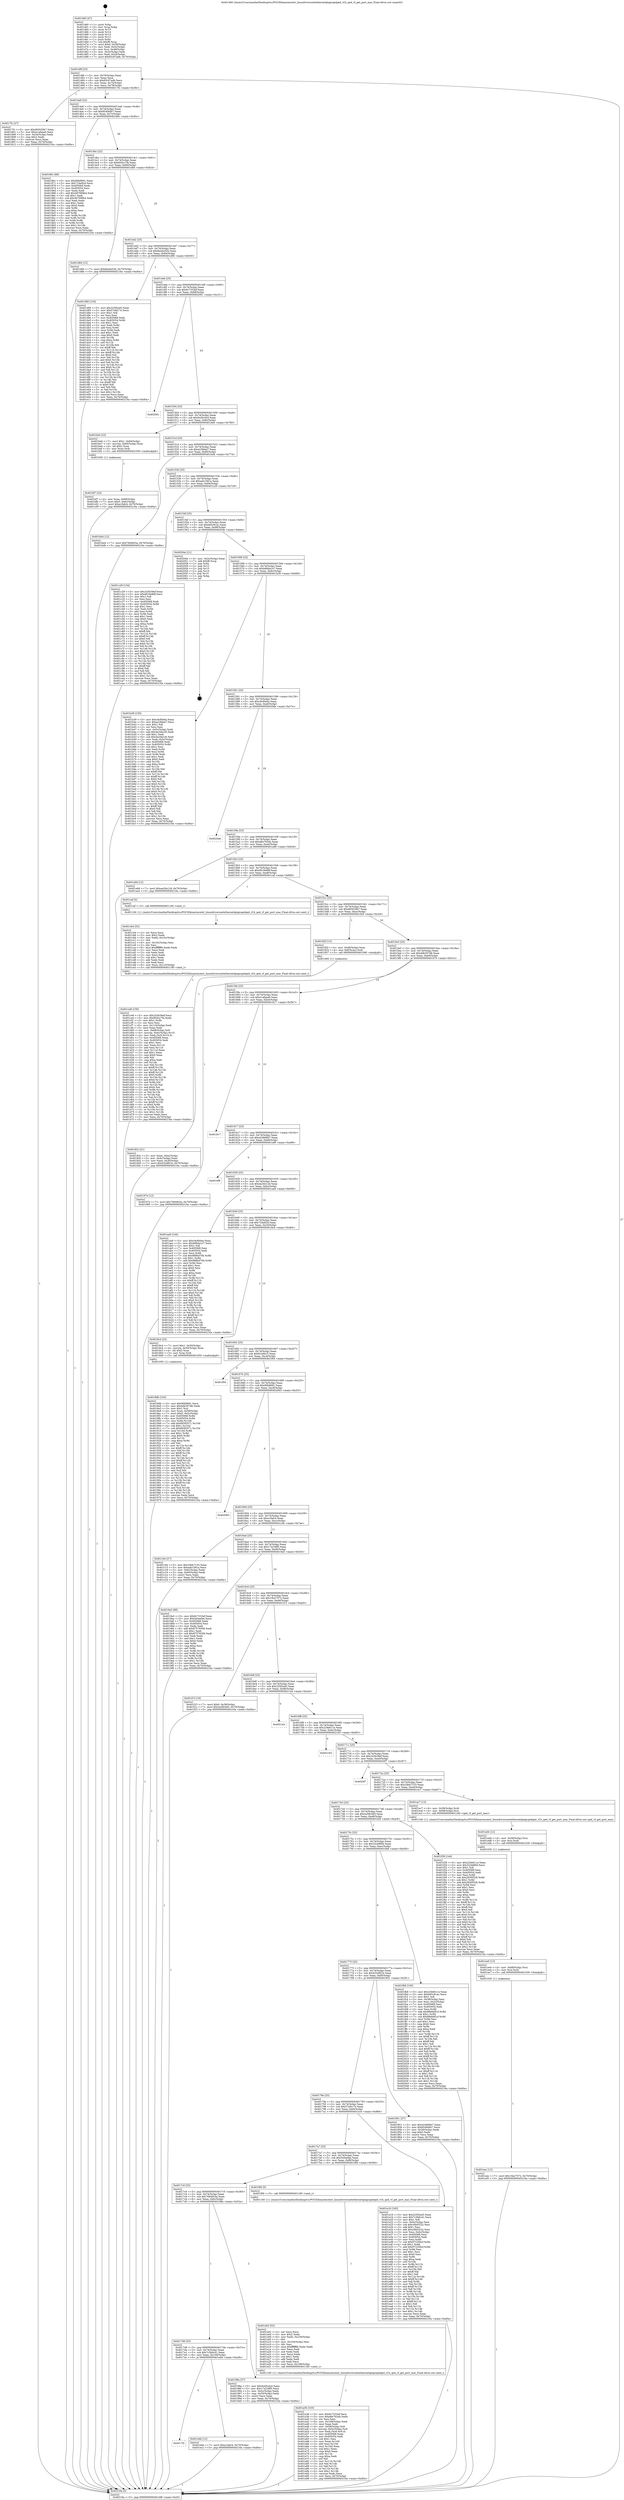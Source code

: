 digraph "0x401460" {
  label = "0x401460 (/mnt/c/Users/mathe/Desktop/tcc/POCII/binaries/extr_linuxdriversnetethernetqlogicqedqed_vf.h_qed_vf_get_port_mac_Final-ollvm.out::main(0))"
  labelloc = "t"
  node[shape=record]

  Entry [label="",width=0.3,height=0.3,shape=circle,fillcolor=black,style=filled]
  "0x40148f" [label="{
     0x40148f [23]\l
     | [instrs]\l
     &nbsp;&nbsp;0x40148f \<+3\>: mov -0x70(%rbp),%eax\l
     &nbsp;&nbsp;0x401492 \<+2\>: mov %eax,%ecx\l
     &nbsp;&nbsp;0x401494 \<+6\>: sub $0x83c97adb,%ecx\l
     &nbsp;&nbsp;0x40149a \<+3\>: mov %eax,-0x74(%rbp)\l
     &nbsp;&nbsp;0x40149d \<+3\>: mov %ecx,-0x78(%rbp)\l
     &nbsp;&nbsp;0x4014a0 \<+6\>: je 00000000004017fc \<main+0x39c\>\l
  }"]
  "0x4017fc" [label="{
     0x4017fc [27]\l
     | [instrs]\l
     &nbsp;&nbsp;0x4017fc \<+5\>: mov $0xd93029b7,%eax\l
     &nbsp;&nbsp;0x401801 \<+5\>: mov $0xe1afaea6,%ecx\l
     &nbsp;&nbsp;0x401806 \<+3\>: mov -0x34(%rbp),%edx\l
     &nbsp;&nbsp;0x401809 \<+3\>: cmp $0x2,%edx\l
     &nbsp;&nbsp;0x40180c \<+3\>: cmovne %ecx,%eax\l
     &nbsp;&nbsp;0x40180f \<+3\>: mov %eax,-0x70(%rbp)\l
     &nbsp;&nbsp;0x401812 \<+5\>: jmp 000000000040216a \<main+0xd0a\>\l
  }"]
  "0x4014a6" [label="{
     0x4014a6 [22]\l
     | [instrs]\l
     &nbsp;&nbsp;0x4014a6 \<+5\>: jmp 00000000004014ab \<main+0x4b\>\l
     &nbsp;&nbsp;0x4014ab \<+3\>: mov -0x74(%rbp),%eax\l
     &nbsp;&nbsp;0x4014ae \<+5\>: sub $0x854f4db7,%eax\l
     &nbsp;&nbsp;0x4014b3 \<+3\>: mov %eax,-0x7c(%rbp)\l
     &nbsp;&nbsp;0x4014b6 \<+6\>: je 000000000040186c \<main+0x40c\>\l
  }"]
  "0x40216a" [label="{
     0x40216a [5]\l
     | [instrs]\l
     &nbsp;&nbsp;0x40216a \<+5\>: jmp 000000000040148f \<main+0x2f\>\l
  }"]
  "0x401460" [label="{
     0x401460 [47]\l
     | [instrs]\l
     &nbsp;&nbsp;0x401460 \<+1\>: push %rbp\l
     &nbsp;&nbsp;0x401461 \<+3\>: mov %rsp,%rbp\l
     &nbsp;&nbsp;0x401464 \<+2\>: push %r15\l
     &nbsp;&nbsp;0x401466 \<+2\>: push %r14\l
     &nbsp;&nbsp;0x401468 \<+2\>: push %r13\l
     &nbsp;&nbsp;0x40146a \<+2\>: push %r12\l
     &nbsp;&nbsp;0x40146c \<+1\>: push %rbx\l
     &nbsp;&nbsp;0x40146d \<+7\>: sub $0xf8,%rsp\l
     &nbsp;&nbsp;0x401474 \<+7\>: movl $0x0,-0x38(%rbp)\l
     &nbsp;&nbsp;0x40147b \<+3\>: mov %edi,-0x3c(%rbp)\l
     &nbsp;&nbsp;0x40147e \<+4\>: mov %rsi,-0x48(%rbp)\l
     &nbsp;&nbsp;0x401482 \<+3\>: mov -0x3c(%rbp),%edi\l
     &nbsp;&nbsp;0x401485 \<+3\>: mov %edi,-0x34(%rbp)\l
     &nbsp;&nbsp;0x401488 \<+7\>: movl $0x83c97adb,-0x70(%rbp)\l
  }"]
  Exit [label="",width=0.3,height=0.3,shape=circle,fillcolor=black,style=filled,peripheries=2]
  "0x40186c" [label="{
     0x40186c [88]\l
     | [instrs]\l
     &nbsp;&nbsp;0x40186c \<+5\>: mov $0x90b9691,%eax\l
     &nbsp;&nbsp;0x401871 \<+5\>: mov $0x724e82d,%ecx\l
     &nbsp;&nbsp;0x401876 \<+7\>: mov 0x405068,%edx\l
     &nbsp;&nbsp;0x40187d \<+7\>: mov 0x405054,%esi\l
     &nbsp;&nbsp;0x401884 \<+2\>: mov %edx,%edi\l
     &nbsp;&nbsp;0x401886 \<+6\>: add $0x497999b4,%edi\l
     &nbsp;&nbsp;0x40188c \<+3\>: sub $0x1,%edi\l
     &nbsp;&nbsp;0x40188f \<+6\>: sub $0x497999b4,%edi\l
     &nbsp;&nbsp;0x401895 \<+3\>: imul %edi,%edx\l
     &nbsp;&nbsp;0x401898 \<+3\>: and $0x1,%edx\l
     &nbsp;&nbsp;0x40189b \<+3\>: cmp $0x0,%edx\l
     &nbsp;&nbsp;0x40189e \<+4\>: sete %r8b\l
     &nbsp;&nbsp;0x4018a2 \<+3\>: cmp $0xa,%esi\l
     &nbsp;&nbsp;0x4018a5 \<+4\>: setl %r9b\l
     &nbsp;&nbsp;0x4018a9 \<+3\>: mov %r8b,%r10b\l
     &nbsp;&nbsp;0x4018ac \<+3\>: and %r9b,%r10b\l
     &nbsp;&nbsp;0x4018af \<+3\>: xor %r9b,%r8b\l
     &nbsp;&nbsp;0x4018b2 \<+3\>: or %r8b,%r10b\l
     &nbsp;&nbsp;0x4018b5 \<+4\>: test $0x1,%r10b\l
     &nbsp;&nbsp;0x4018b9 \<+3\>: cmovne %ecx,%eax\l
     &nbsp;&nbsp;0x4018bc \<+3\>: mov %eax,-0x70(%rbp)\l
     &nbsp;&nbsp;0x4018bf \<+5\>: jmp 000000000040216a \<main+0xd0a\>\l
  }"]
  "0x4014bc" [label="{
     0x4014bc [22]\l
     | [instrs]\l
     &nbsp;&nbsp;0x4014bc \<+5\>: jmp 00000000004014c1 \<main+0x61\>\l
     &nbsp;&nbsp;0x4014c1 \<+3\>: mov -0x74(%rbp),%eax\l
     &nbsp;&nbsp;0x4014c4 \<+5\>: sub $0x85dcc7fa,%eax\l
     &nbsp;&nbsp;0x4014c9 \<+3\>: mov %eax,-0x80(%rbp)\l
     &nbsp;&nbsp;0x4014cc \<+6\>: je 0000000000401d84 \<main+0x924\>\l
  }"]
  "0x401eec" [label="{
     0x401eec [12]\l
     | [instrs]\l
     &nbsp;&nbsp;0x401eec \<+7\>: movl $0x19a27072,-0x70(%rbp)\l
     &nbsp;&nbsp;0x401ef3 \<+5\>: jmp 000000000040216a \<main+0xd0a\>\l
  }"]
  "0x401d84" [label="{
     0x401d84 [12]\l
     | [instrs]\l
     &nbsp;&nbsp;0x401d84 \<+7\>: movl $0x8e44e52b,-0x70(%rbp)\l
     &nbsp;&nbsp;0x401d8b \<+5\>: jmp 000000000040216a \<main+0xd0a\>\l
  }"]
  "0x4014d2" [label="{
     0x4014d2 [25]\l
     | [instrs]\l
     &nbsp;&nbsp;0x4014d2 \<+5\>: jmp 00000000004014d7 \<main+0x77\>\l
     &nbsp;&nbsp;0x4014d7 \<+3\>: mov -0x74(%rbp),%eax\l
     &nbsp;&nbsp;0x4014da \<+5\>: sub $0x8e44e52b,%eax\l
     &nbsp;&nbsp;0x4014df \<+6\>: mov %eax,-0x84(%rbp)\l
     &nbsp;&nbsp;0x4014e5 \<+6\>: je 0000000000401d90 \<main+0x930\>\l
  }"]
  "0x401ee0" [label="{
     0x401ee0 [12]\l
     | [instrs]\l
     &nbsp;&nbsp;0x401ee0 \<+4\>: mov -0x68(%rbp),%rsi\l
     &nbsp;&nbsp;0x401ee4 \<+3\>: mov %rsi,%rdi\l
     &nbsp;&nbsp;0x401ee7 \<+5\>: call 0000000000401030 \<free@plt\>\l
     | [calls]\l
     &nbsp;&nbsp;0x401030 \{1\} (unknown)\l
  }"]
  "0x401d90" [label="{
     0x401d90 [134]\l
     | [instrs]\l
     &nbsp;&nbsp;0x401d90 \<+5\>: mov $0x225f2a45,%eax\l
     &nbsp;&nbsp;0x401d95 \<+5\>: mov $0x57af417e,%ecx\l
     &nbsp;&nbsp;0x401d9a \<+2\>: mov $0x1,%dl\l
     &nbsp;&nbsp;0x401d9c \<+2\>: xor %esi,%esi\l
     &nbsp;&nbsp;0x401d9e \<+7\>: mov 0x405068,%edi\l
     &nbsp;&nbsp;0x401da5 \<+8\>: mov 0x405054,%r8d\l
     &nbsp;&nbsp;0x401dad \<+3\>: sub $0x1,%esi\l
     &nbsp;&nbsp;0x401db0 \<+3\>: mov %edi,%r9d\l
     &nbsp;&nbsp;0x401db3 \<+3\>: add %esi,%r9d\l
     &nbsp;&nbsp;0x401db6 \<+4\>: imul %r9d,%edi\l
     &nbsp;&nbsp;0x401dba \<+3\>: and $0x1,%edi\l
     &nbsp;&nbsp;0x401dbd \<+3\>: cmp $0x0,%edi\l
     &nbsp;&nbsp;0x401dc0 \<+4\>: sete %r10b\l
     &nbsp;&nbsp;0x401dc4 \<+4\>: cmp $0xa,%r8d\l
     &nbsp;&nbsp;0x401dc8 \<+4\>: setl %r11b\l
     &nbsp;&nbsp;0x401dcc \<+3\>: mov %r10b,%bl\l
     &nbsp;&nbsp;0x401dcf \<+3\>: xor $0xff,%bl\l
     &nbsp;&nbsp;0x401dd2 \<+3\>: mov %r11b,%r14b\l
     &nbsp;&nbsp;0x401dd5 \<+4\>: xor $0xff,%r14b\l
     &nbsp;&nbsp;0x401dd9 \<+3\>: xor $0x0,%dl\l
     &nbsp;&nbsp;0x401ddc \<+3\>: mov %bl,%r15b\l
     &nbsp;&nbsp;0x401ddf \<+4\>: and $0x0,%r15b\l
     &nbsp;&nbsp;0x401de3 \<+3\>: and %dl,%r10b\l
     &nbsp;&nbsp;0x401de6 \<+3\>: mov %r14b,%r12b\l
     &nbsp;&nbsp;0x401de9 \<+4\>: and $0x0,%r12b\l
     &nbsp;&nbsp;0x401ded \<+3\>: and %dl,%r11b\l
     &nbsp;&nbsp;0x401df0 \<+3\>: or %r10b,%r15b\l
     &nbsp;&nbsp;0x401df3 \<+3\>: or %r11b,%r12b\l
     &nbsp;&nbsp;0x401df6 \<+3\>: xor %r12b,%r15b\l
     &nbsp;&nbsp;0x401df9 \<+3\>: or %r14b,%bl\l
     &nbsp;&nbsp;0x401dfc \<+3\>: xor $0xff,%bl\l
     &nbsp;&nbsp;0x401dff \<+3\>: or $0x0,%dl\l
     &nbsp;&nbsp;0x401e02 \<+2\>: and %dl,%bl\l
     &nbsp;&nbsp;0x401e04 \<+3\>: or %bl,%r15b\l
     &nbsp;&nbsp;0x401e07 \<+4\>: test $0x1,%r15b\l
     &nbsp;&nbsp;0x401e0b \<+3\>: cmovne %ecx,%eax\l
     &nbsp;&nbsp;0x401e0e \<+3\>: mov %eax,-0x70(%rbp)\l
     &nbsp;&nbsp;0x401e11 \<+5\>: jmp 000000000040216a \<main+0xd0a\>\l
  }"]
  "0x4014eb" [label="{
     0x4014eb [25]\l
     | [instrs]\l
     &nbsp;&nbsp;0x4014eb \<+5\>: jmp 00000000004014f0 \<main+0x90\>\l
     &nbsp;&nbsp;0x4014f0 \<+3\>: mov -0x74(%rbp),%eax\l
     &nbsp;&nbsp;0x4014f3 \<+5\>: sub $0x9c7333ef,%eax\l
     &nbsp;&nbsp;0x4014f8 \<+6\>: mov %eax,-0x88(%rbp)\l
     &nbsp;&nbsp;0x4014fe \<+6\>: je 0000000000402091 \<main+0xc31\>\l
  }"]
  "0x401ed4" [label="{
     0x401ed4 [12]\l
     | [instrs]\l
     &nbsp;&nbsp;0x401ed4 \<+4\>: mov -0x58(%rbp),%rsi\l
     &nbsp;&nbsp;0x401ed8 \<+3\>: mov %rsi,%rdi\l
     &nbsp;&nbsp;0x401edb \<+5\>: call 0000000000401030 \<free@plt\>\l
     | [calls]\l
     &nbsp;&nbsp;0x401030 \{1\} (unknown)\l
  }"]
  "0x402091" [label="{
     0x402091\l
  }", style=dashed]
  "0x401504" [label="{
     0x401504 [25]\l
     | [instrs]\l
     &nbsp;&nbsp;0x401504 \<+5\>: jmp 0000000000401509 \<main+0xa9\>\l
     &nbsp;&nbsp;0x401509 \<+3\>: mov -0x74(%rbp),%eax\l
     &nbsp;&nbsp;0x40150c \<+5\>: sub $0x9cd5cdcd,%eax\l
     &nbsp;&nbsp;0x401511 \<+6\>: mov %eax,-0x8c(%rbp)\l
     &nbsp;&nbsp;0x401517 \<+6\>: je 0000000000401be0 \<main+0x780\>\l
  }"]
  "0x4017f2" [label="{
     0x4017f2\l
  }", style=dashed]
  "0x401be0" [label="{
     0x401be0 [23]\l
     | [instrs]\l
     &nbsp;&nbsp;0x401be0 \<+7\>: movl $0x1,-0x60(%rbp)\l
     &nbsp;&nbsp;0x401be7 \<+4\>: movslq -0x60(%rbp),%rax\l
     &nbsp;&nbsp;0x401beb \<+4\>: shl $0x2,%rax\l
     &nbsp;&nbsp;0x401bef \<+3\>: mov %rax,%rdi\l
     &nbsp;&nbsp;0x401bf2 \<+5\>: call 0000000000401050 \<malloc@plt\>\l
     | [calls]\l
     &nbsp;&nbsp;0x401050 \{1\} (unknown)\l
  }"]
  "0x40151d" [label="{
     0x40151d [25]\l
     | [instrs]\l
     &nbsp;&nbsp;0x40151d \<+5\>: jmp 0000000000401522 \<main+0xc2\>\l
     &nbsp;&nbsp;0x401522 \<+3\>: mov -0x74(%rbp),%eax\l
     &nbsp;&nbsp;0x401525 \<+5\>: sub $0xa23feba7,%eax\l
     &nbsp;&nbsp;0x40152a \<+6\>: mov %eax,-0x90(%rbp)\l
     &nbsp;&nbsp;0x401530 \<+6\>: je 0000000000401bd4 \<main+0x774\>\l
  }"]
  "0x401ebb" [label="{
     0x401ebb [12]\l
     | [instrs]\l
     &nbsp;&nbsp;0x401ebb \<+7\>: movl $0xa1fafc4,-0x70(%rbp)\l
     &nbsp;&nbsp;0x401ec2 \<+5\>: jmp 000000000040216a \<main+0xd0a\>\l
  }"]
  "0x401bd4" [label="{
     0x401bd4 [12]\l
     | [instrs]\l
     &nbsp;&nbsp;0x401bd4 \<+7\>: movl $0x76949c5a,-0x70(%rbp)\l
     &nbsp;&nbsp;0x401bdb \<+5\>: jmp 000000000040216a \<main+0xd0a\>\l
  }"]
  "0x401536" [label="{
     0x401536 [25]\l
     | [instrs]\l
     &nbsp;&nbsp;0x401536 \<+5\>: jmp 000000000040153b \<main+0xdb\>\l
     &nbsp;&nbsp;0x40153b \<+3\>: mov -0x74(%rbp),%eax\l
     &nbsp;&nbsp;0x40153e \<+5\>: sub $0xaab1581a,%eax\l
     &nbsp;&nbsp;0x401543 \<+6\>: mov %eax,-0x94(%rbp)\l
     &nbsp;&nbsp;0x401549 \<+6\>: je 0000000000401c29 \<main+0x7c9\>\l
  }"]
  "0x401ce8" [label="{
     0x401ce8 [156]\l
     | [instrs]\l
     &nbsp;&nbsp;0x401ce8 \<+5\>: mov $0x243b39ef,%ecx\l
     &nbsp;&nbsp;0x401ced \<+5\>: mov $0x85dcc7fa,%edx\l
     &nbsp;&nbsp;0x401cf2 \<+3\>: mov $0x1,%r8b\l
     &nbsp;&nbsp;0x401cf5 \<+2\>: xor %esi,%esi\l
     &nbsp;&nbsp;0x401cf7 \<+6\>: mov -0x110(%rbp),%edi\l
     &nbsp;&nbsp;0x401cfd \<+3\>: imul %eax,%edi\l
     &nbsp;&nbsp;0x401d00 \<+4\>: mov -0x68(%rbp),%r9\l
     &nbsp;&nbsp;0x401d04 \<+4\>: movslq -0x6c(%rbp),%r10\l
     &nbsp;&nbsp;0x401d08 \<+4\>: mov %edi,(%r9,%r10,4)\l
     &nbsp;&nbsp;0x401d0c \<+7\>: mov 0x405068,%eax\l
     &nbsp;&nbsp;0x401d13 \<+7\>: mov 0x405054,%edi\l
     &nbsp;&nbsp;0x401d1a \<+3\>: sub $0x1,%esi\l
     &nbsp;&nbsp;0x401d1d \<+3\>: mov %eax,%r11d\l
     &nbsp;&nbsp;0x401d20 \<+3\>: add %esi,%r11d\l
     &nbsp;&nbsp;0x401d23 \<+4\>: imul %r11d,%eax\l
     &nbsp;&nbsp;0x401d27 \<+3\>: and $0x1,%eax\l
     &nbsp;&nbsp;0x401d2a \<+3\>: cmp $0x0,%eax\l
     &nbsp;&nbsp;0x401d2d \<+3\>: sete %bl\l
     &nbsp;&nbsp;0x401d30 \<+3\>: cmp $0xa,%edi\l
     &nbsp;&nbsp;0x401d33 \<+4\>: setl %r14b\l
     &nbsp;&nbsp;0x401d37 \<+3\>: mov %bl,%r15b\l
     &nbsp;&nbsp;0x401d3a \<+4\>: xor $0xff,%r15b\l
     &nbsp;&nbsp;0x401d3e \<+3\>: mov %r14b,%r12b\l
     &nbsp;&nbsp;0x401d41 \<+4\>: xor $0xff,%r12b\l
     &nbsp;&nbsp;0x401d45 \<+4\>: xor $0x0,%r8b\l
     &nbsp;&nbsp;0x401d49 \<+3\>: mov %r15b,%r13b\l
     &nbsp;&nbsp;0x401d4c \<+4\>: and $0x0,%r13b\l
     &nbsp;&nbsp;0x401d50 \<+3\>: and %r8b,%bl\l
     &nbsp;&nbsp;0x401d53 \<+3\>: mov %r12b,%al\l
     &nbsp;&nbsp;0x401d56 \<+2\>: and $0x0,%al\l
     &nbsp;&nbsp;0x401d58 \<+3\>: and %r8b,%r14b\l
     &nbsp;&nbsp;0x401d5b \<+3\>: or %bl,%r13b\l
     &nbsp;&nbsp;0x401d5e \<+3\>: or %r14b,%al\l
     &nbsp;&nbsp;0x401d61 \<+3\>: xor %al,%r13b\l
     &nbsp;&nbsp;0x401d64 \<+3\>: or %r12b,%r15b\l
     &nbsp;&nbsp;0x401d67 \<+4\>: xor $0xff,%r15b\l
     &nbsp;&nbsp;0x401d6b \<+4\>: or $0x0,%r8b\l
     &nbsp;&nbsp;0x401d6f \<+3\>: and %r8b,%r15b\l
     &nbsp;&nbsp;0x401d72 \<+3\>: or %r15b,%r13b\l
     &nbsp;&nbsp;0x401d75 \<+4\>: test $0x1,%r13b\l
     &nbsp;&nbsp;0x401d79 \<+3\>: cmovne %edx,%ecx\l
     &nbsp;&nbsp;0x401d7c \<+3\>: mov %ecx,-0x70(%rbp)\l
     &nbsp;&nbsp;0x401d7f \<+5\>: jmp 000000000040216a \<main+0xd0a\>\l
  }"]
  "0x401c29" [label="{
     0x401c29 [134]\l
     | [instrs]\l
     &nbsp;&nbsp;0x401c29 \<+5\>: mov $0x243b39ef,%eax\l
     &nbsp;&nbsp;0x401c2e \<+5\>: mov $0xd918e88f,%ecx\l
     &nbsp;&nbsp;0x401c33 \<+2\>: mov $0x1,%dl\l
     &nbsp;&nbsp;0x401c35 \<+2\>: xor %esi,%esi\l
     &nbsp;&nbsp;0x401c37 \<+7\>: mov 0x405068,%edi\l
     &nbsp;&nbsp;0x401c3e \<+8\>: mov 0x405054,%r8d\l
     &nbsp;&nbsp;0x401c46 \<+3\>: sub $0x1,%esi\l
     &nbsp;&nbsp;0x401c49 \<+3\>: mov %edi,%r9d\l
     &nbsp;&nbsp;0x401c4c \<+3\>: add %esi,%r9d\l
     &nbsp;&nbsp;0x401c4f \<+4\>: imul %r9d,%edi\l
     &nbsp;&nbsp;0x401c53 \<+3\>: and $0x1,%edi\l
     &nbsp;&nbsp;0x401c56 \<+3\>: cmp $0x0,%edi\l
     &nbsp;&nbsp;0x401c59 \<+4\>: sete %r10b\l
     &nbsp;&nbsp;0x401c5d \<+4\>: cmp $0xa,%r8d\l
     &nbsp;&nbsp;0x401c61 \<+4\>: setl %r11b\l
     &nbsp;&nbsp;0x401c65 \<+3\>: mov %r10b,%bl\l
     &nbsp;&nbsp;0x401c68 \<+3\>: xor $0xff,%bl\l
     &nbsp;&nbsp;0x401c6b \<+3\>: mov %r11b,%r14b\l
     &nbsp;&nbsp;0x401c6e \<+4\>: xor $0xff,%r14b\l
     &nbsp;&nbsp;0x401c72 \<+3\>: xor $0x0,%dl\l
     &nbsp;&nbsp;0x401c75 \<+3\>: mov %bl,%r15b\l
     &nbsp;&nbsp;0x401c78 \<+4\>: and $0x0,%r15b\l
     &nbsp;&nbsp;0x401c7c \<+3\>: and %dl,%r10b\l
     &nbsp;&nbsp;0x401c7f \<+3\>: mov %r14b,%r12b\l
     &nbsp;&nbsp;0x401c82 \<+4\>: and $0x0,%r12b\l
     &nbsp;&nbsp;0x401c86 \<+3\>: and %dl,%r11b\l
     &nbsp;&nbsp;0x401c89 \<+3\>: or %r10b,%r15b\l
     &nbsp;&nbsp;0x401c8c \<+3\>: or %r11b,%r12b\l
     &nbsp;&nbsp;0x401c8f \<+3\>: xor %r12b,%r15b\l
     &nbsp;&nbsp;0x401c92 \<+3\>: or %r14b,%bl\l
     &nbsp;&nbsp;0x401c95 \<+3\>: xor $0xff,%bl\l
     &nbsp;&nbsp;0x401c98 \<+3\>: or $0x0,%dl\l
     &nbsp;&nbsp;0x401c9b \<+2\>: and %dl,%bl\l
     &nbsp;&nbsp;0x401c9d \<+3\>: or %bl,%r15b\l
     &nbsp;&nbsp;0x401ca0 \<+4\>: test $0x1,%r15b\l
     &nbsp;&nbsp;0x401ca4 \<+3\>: cmovne %ecx,%eax\l
     &nbsp;&nbsp;0x401ca7 \<+3\>: mov %eax,-0x70(%rbp)\l
     &nbsp;&nbsp;0x401caa \<+5\>: jmp 000000000040216a \<main+0xd0a\>\l
  }"]
  "0x40154f" [label="{
     0x40154f [25]\l
     | [instrs]\l
     &nbsp;&nbsp;0x40154f \<+5\>: jmp 0000000000401554 \<main+0xf4\>\l
     &nbsp;&nbsp;0x401554 \<+3\>: mov -0x74(%rbp),%eax\l
     &nbsp;&nbsp;0x401557 \<+5\>: sub $0xb65c91ac,%eax\l
     &nbsp;&nbsp;0x40155c \<+6\>: mov %eax,-0x98(%rbp)\l
     &nbsp;&nbsp;0x401562 \<+6\>: je 000000000040204e \<main+0xbee\>\l
  }"]
  "0x401cb4" [label="{
     0x401cb4 [52]\l
     | [instrs]\l
     &nbsp;&nbsp;0x401cb4 \<+2\>: xor %ecx,%ecx\l
     &nbsp;&nbsp;0x401cb6 \<+5\>: mov $0x2,%edx\l
     &nbsp;&nbsp;0x401cbb \<+6\>: mov %edx,-0x10c(%rbp)\l
     &nbsp;&nbsp;0x401cc1 \<+1\>: cltd\l
     &nbsp;&nbsp;0x401cc2 \<+6\>: mov -0x10c(%rbp),%esi\l
     &nbsp;&nbsp;0x401cc8 \<+2\>: idiv %esi\l
     &nbsp;&nbsp;0x401cca \<+6\>: imul $0xfffffffe,%edx,%edx\l
     &nbsp;&nbsp;0x401cd0 \<+2\>: mov %ecx,%edi\l
     &nbsp;&nbsp;0x401cd2 \<+2\>: sub %edx,%edi\l
     &nbsp;&nbsp;0x401cd4 \<+2\>: mov %ecx,%edx\l
     &nbsp;&nbsp;0x401cd6 \<+3\>: sub $0x1,%edx\l
     &nbsp;&nbsp;0x401cd9 \<+2\>: add %edx,%edi\l
     &nbsp;&nbsp;0x401cdb \<+2\>: sub %edi,%ecx\l
     &nbsp;&nbsp;0x401cdd \<+6\>: mov %ecx,-0x110(%rbp)\l
     &nbsp;&nbsp;0x401ce3 \<+5\>: call 0000000000401160 \<next_i\>\l
     | [calls]\l
     &nbsp;&nbsp;0x401160 \{1\} (/mnt/c/Users/mathe/Desktop/tcc/POCII/binaries/extr_linuxdriversnetethernetqlogicqedqed_vf.h_qed_vf_get_port_mac_Final-ollvm.out::next_i)\l
  }"]
  "0x40204e" [label="{
     0x40204e [21]\l
     | [instrs]\l
     &nbsp;&nbsp;0x40204e \<+3\>: mov -0x2c(%rbp),%eax\l
     &nbsp;&nbsp;0x402051 \<+7\>: add $0xf8,%rsp\l
     &nbsp;&nbsp;0x402058 \<+1\>: pop %rbx\l
     &nbsp;&nbsp;0x402059 \<+2\>: pop %r12\l
     &nbsp;&nbsp;0x40205b \<+2\>: pop %r13\l
     &nbsp;&nbsp;0x40205d \<+2\>: pop %r14\l
     &nbsp;&nbsp;0x40205f \<+2\>: pop %r15\l
     &nbsp;&nbsp;0x402061 \<+1\>: pop %rbp\l
     &nbsp;&nbsp;0x402062 \<+1\>: ret\l
  }"]
  "0x401568" [label="{
     0x401568 [25]\l
     | [instrs]\l
     &nbsp;&nbsp;0x401568 \<+5\>: jmp 000000000040156d \<main+0x10d\>\l
     &nbsp;&nbsp;0x40156d \<+3\>: mov -0x74(%rbp),%eax\l
     &nbsp;&nbsp;0x401570 \<+5\>: sub $0xb89da1e7,%eax\l
     &nbsp;&nbsp;0x401575 \<+6\>: mov %eax,-0x9c(%rbp)\l
     &nbsp;&nbsp;0x40157b \<+6\>: je 0000000000401b39 \<main+0x6d9\>\l
  }"]
  "0x401bf7" [label="{
     0x401bf7 [23]\l
     | [instrs]\l
     &nbsp;&nbsp;0x401bf7 \<+4\>: mov %rax,-0x68(%rbp)\l
     &nbsp;&nbsp;0x401bfb \<+7\>: movl $0x0,-0x6c(%rbp)\l
     &nbsp;&nbsp;0x401c02 \<+7\>: movl $0xa1fafc4,-0x70(%rbp)\l
     &nbsp;&nbsp;0x401c09 \<+5\>: jmp 000000000040216a \<main+0xd0a\>\l
  }"]
  "0x401b39" [label="{
     0x401b39 [155]\l
     | [instrs]\l
     &nbsp;&nbsp;0x401b39 \<+5\>: mov $0xc9cf0d4a,%eax\l
     &nbsp;&nbsp;0x401b3e \<+5\>: mov $0xa23feba7,%ecx\l
     &nbsp;&nbsp;0x401b43 \<+2\>: mov $0x1,%dl\l
     &nbsp;&nbsp;0x401b45 \<+2\>: xor %esi,%esi\l
     &nbsp;&nbsp;0x401b47 \<+3\>: mov -0x5c(%rbp),%edi\l
     &nbsp;&nbsp;0x401b4a \<+6\>: add $0x4a34bc26,%edi\l
     &nbsp;&nbsp;0x401b50 \<+3\>: add $0x1,%edi\l
     &nbsp;&nbsp;0x401b53 \<+6\>: sub $0x4a34bc26,%edi\l
     &nbsp;&nbsp;0x401b59 \<+3\>: mov %edi,-0x5c(%rbp)\l
     &nbsp;&nbsp;0x401b5c \<+7\>: mov 0x405068,%edi\l
     &nbsp;&nbsp;0x401b63 \<+8\>: mov 0x405054,%r8d\l
     &nbsp;&nbsp;0x401b6b \<+3\>: sub $0x1,%esi\l
     &nbsp;&nbsp;0x401b6e \<+3\>: mov %edi,%r9d\l
     &nbsp;&nbsp;0x401b71 \<+3\>: add %esi,%r9d\l
     &nbsp;&nbsp;0x401b74 \<+4\>: imul %r9d,%edi\l
     &nbsp;&nbsp;0x401b78 \<+3\>: and $0x1,%edi\l
     &nbsp;&nbsp;0x401b7b \<+3\>: cmp $0x0,%edi\l
     &nbsp;&nbsp;0x401b7e \<+4\>: sete %r10b\l
     &nbsp;&nbsp;0x401b82 \<+4\>: cmp $0xa,%r8d\l
     &nbsp;&nbsp;0x401b86 \<+4\>: setl %r11b\l
     &nbsp;&nbsp;0x401b8a \<+3\>: mov %r10b,%bl\l
     &nbsp;&nbsp;0x401b8d \<+3\>: xor $0xff,%bl\l
     &nbsp;&nbsp;0x401b90 \<+3\>: mov %r11b,%r14b\l
     &nbsp;&nbsp;0x401b93 \<+4\>: xor $0xff,%r14b\l
     &nbsp;&nbsp;0x401b97 \<+3\>: xor $0x0,%dl\l
     &nbsp;&nbsp;0x401b9a \<+3\>: mov %bl,%r15b\l
     &nbsp;&nbsp;0x401b9d \<+4\>: and $0x0,%r15b\l
     &nbsp;&nbsp;0x401ba1 \<+3\>: and %dl,%r10b\l
     &nbsp;&nbsp;0x401ba4 \<+3\>: mov %r14b,%r12b\l
     &nbsp;&nbsp;0x401ba7 \<+4\>: and $0x0,%r12b\l
     &nbsp;&nbsp;0x401bab \<+3\>: and %dl,%r11b\l
     &nbsp;&nbsp;0x401bae \<+3\>: or %r10b,%r15b\l
     &nbsp;&nbsp;0x401bb1 \<+3\>: or %r11b,%r12b\l
     &nbsp;&nbsp;0x401bb4 \<+3\>: xor %r12b,%r15b\l
     &nbsp;&nbsp;0x401bb7 \<+3\>: or %r14b,%bl\l
     &nbsp;&nbsp;0x401bba \<+3\>: xor $0xff,%bl\l
     &nbsp;&nbsp;0x401bbd \<+3\>: or $0x0,%dl\l
     &nbsp;&nbsp;0x401bc0 \<+2\>: and %dl,%bl\l
     &nbsp;&nbsp;0x401bc2 \<+3\>: or %bl,%r15b\l
     &nbsp;&nbsp;0x401bc5 \<+4\>: test $0x1,%r15b\l
     &nbsp;&nbsp;0x401bc9 \<+3\>: cmovne %ecx,%eax\l
     &nbsp;&nbsp;0x401bcc \<+3\>: mov %eax,-0x70(%rbp)\l
     &nbsp;&nbsp;0x401bcf \<+5\>: jmp 000000000040216a \<main+0xd0a\>\l
  }"]
  "0x401581" [label="{
     0x401581 [25]\l
     | [instrs]\l
     &nbsp;&nbsp;0x401581 \<+5\>: jmp 0000000000401586 \<main+0x126\>\l
     &nbsp;&nbsp;0x401586 \<+3\>: mov -0x74(%rbp),%eax\l
     &nbsp;&nbsp;0x401589 \<+5\>: sub $0xc9cf0d4a,%eax\l
     &nbsp;&nbsp;0x40158e \<+6\>: mov %eax,-0xa0(%rbp)\l
     &nbsp;&nbsp;0x401594 \<+6\>: je 00000000004020de \<main+0xc7e\>\l
  }"]
  "0x401a36" [label="{
     0x401a36 [103]\l
     | [instrs]\l
     &nbsp;&nbsp;0x401a36 \<+5\>: mov $0x9c7333ef,%ecx\l
     &nbsp;&nbsp;0x401a3b \<+5\>: mov $0xd6e762eb,%edx\l
     &nbsp;&nbsp;0x401a40 \<+2\>: xor %esi,%esi\l
     &nbsp;&nbsp;0x401a42 \<+6\>: mov -0x108(%rbp),%edi\l
     &nbsp;&nbsp;0x401a48 \<+3\>: imul %eax,%edi\l
     &nbsp;&nbsp;0x401a4b \<+4\>: mov -0x58(%rbp),%r8\l
     &nbsp;&nbsp;0x401a4f \<+4\>: movslq -0x5c(%rbp),%r9\l
     &nbsp;&nbsp;0x401a53 \<+4\>: mov %edi,(%r8,%r9,4)\l
     &nbsp;&nbsp;0x401a57 \<+7\>: mov 0x405068,%eax\l
     &nbsp;&nbsp;0x401a5e \<+7\>: mov 0x405054,%edi\l
     &nbsp;&nbsp;0x401a65 \<+3\>: sub $0x1,%esi\l
     &nbsp;&nbsp;0x401a68 \<+3\>: mov %eax,%r10d\l
     &nbsp;&nbsp;0x401a6b \<+3\>: add %esi,%r10d\l
     &nbsp;&nbsp;0x401a6e \<+4\>: imul %r10d,%eax\l
     &nbsp;&nbsp;0x401a72 \<+3\>: and $0x1,%eax\l
     &nbsp;&nbsp;0x401a75 \<+3\>: cmp $0x0,%eax\l
     &nbsp;&nbsp;0x401a78 \<+4\>: sete %r11b\l
     &nbsp;&nbsp;0x401a7c \<+3\>: cmp $0xa,%edi\l
     &nbsp;&nbsp;0x401a7f \<+3\>: setl %bl\l
     &nbsp;&nbsp;0x401a82 \<+3\>: mov %r11b,%r14b\l
     &nbsp;&nbsp;0x401a85 \<+3\>: and %bl,%r14b\l
     &nbsp;&nbsp;0x401a88 \<+3\>: xor %bl,%r11b\l
     &nbsp;&nbsp;0x401a8b \<+3\>: or %r11b,%r14b\l
     &nbsp;&nbsp;0x401a8e \<+4\>: test $0x1,%r14b\l
     &nbsp;&nbsp;0x401a92 \<+3\>: cmovne %edx,%ecx\l
     &nbsp;&nbsp;0x401a95 \<+3\>: mov %ecx,-0x70(%rbp)\l
     &nbsp;&nbsp;0x401a98 \<+5\>: jmp 000000000040216a \<main+0xd0a\>\l
  }"]
  "0x4020de" [label="{
     0x4020de\l
  }", style=dashed]
  "0x40159a" [label="{
     0x40159a [25]\l
     | [instrs]\l
     &nbsp;&nbsp;0x40159a \<+5\>: jmp 000000000040159f \<main+0x13f\>\l
     &nbsp;&nbsp;0x40159f \<+3\>: mov -0x74(%rbp),%eax\l
     &nbsp;&nbsp;0x4015a2 \<+5\>: sub $0xd6e762eb,%eax\l
     &nbsp;&nbsp;0x4015a7 \<+6\>: mov %eax,-0xa4(%rbp)\l
     &nbsp;&nbsp;0x4015ad \<+6\>: je 0000000000401a9d \<main+0x63d\>\l
  }"]
  "0x401a02" [label="{
     0x401a02 [52]\l
     | [instrs]\l
     &nbsp;&nbsp;0x401a02 \<+2\>: xor %ecx,%ecx\l
     &nbsp;&nbsp;0x401a04 \<+5\>: mov $0x2,%edx\l
     &nbsp;&nbsp;0x401a09 \<+6\>: mov %edx,-0x104(%rbp)\l
     &nbsp;&nbsp;0x401a0f \<+1\>: cltd\l
     &nbsp;&nbsp;0x401a10 \<+6\>: mov -0x104(%rbp),%esi\l
     &nbsp;&nbsp;0x401a16 \<+2\>: idiv %esi\l
     &nbsp;&nbsp;0x401a18 \<+6\>: imul $0xfffffffe,%edx,%edx\l
     &nbsp;&nbsp;0x401a1e \<+2\>: mov %ecx,%edi\l
     &nbsp;&nbsp;0x401a20 \<+2\>: sub %edx,%edi\l
     &nbsp;&nbsp;0x401a22 \<+2\>: mov %ecx,%edx\l
     &nbsp;&nbsp;0x401a24 \<+3\>: sub $0x1,%edx\l
     &nbsp;&nbsp;0x401a27 \<+2\>: add %edx,%edi\l
     &nbsp;&nbsp;0x401a29 \<+2\>: sub %edi,%ecx\l
     &nbsp;&nbsp;0x401a2b \<+6\>: mov %ecx,-0x108(%rbp)\l
     &nbsp;&nbsp;0x401a31 \<+5\>: call 0000000000401160 \<next_i\>\l
     | [calls]\l
     &nbsp;&nbsp;0x401160 \{1\} (/mnt/c/Users/mathe/Desktop/tcc/POCII/binaries/extr_linuxdriversnetethernetqlogicqedqed_vf.h_qed_vf_get_port_mac_Final-ollvm.out::next_i)\l
  }"]
  "0x401a9d" [label="{
     0x401a9d [12]\l
     | [instrs]\l
     &nbsp;&nbsp;0x401a9d \<+7\>: movl $0xea20e12d,-0x70(%rbp)\l
     &nbsp;&nbsp;0x401aa4 \<+5\>: jmp 000000000040216a \<main+0xd0a\>\l
  }"]
  "0x4015b3" [label="{
     0x4015b3 [25]\l
     | [instrs]\l
     &nbsp;&nbsp;0x4015b3 \<+5\>: jmp 00000000004015b8 \<main+0x158\>\l
     &nbsp;&nbsp;0x4015b8 \<+3\>: mov -0x74(%rbp),%eax\l
     &nbsp;&nbsp;0x4015bb \<+5\>: sub $0xd918e88f,%eax\l
     &nbsp;&nbsp;0x4015c0 \<+6\>: mov %eax,-0xa8(%rbp)\l
     &nbsp;&nbsp;0x4015c6 \<+6\>: je 0000000000401caf \<main+0x84f\>\l
  }"]
  "0x4017d9" [label="{
     0x4017d9 [25]\l
     | [instrs]\l
     &nbsp;&nbsp;0x4017d9 \<+5\>: jmp 00000000004017de \<main+0x37e\>\l
     &nbsp;&nbsp;0x4017de \<+3\>: mov -0x74(%rbp),%eax\l
     &nbsp;&nbsp;0x4017e1 \<+5\>: sub $0x7c3b6c41,%eax\l
     &nbsp;&nbsp;0x4017e6 \<+6\>: mov %eax,-0x100(%rbp)\l
     &nbsp;&nbsp;0x4017ec \<+6\>: je 0000000000401ebb \<main+0xa5b\>\l
  }"]
  "0x401caf" [label="{
     0x401caf [5]\l
     | [instrs]\l
     &nbsp;&nbsp;0x401caf \<+5\>: call 0000000000401160 \<next_i\>\l
     | [calls]\l
     &nbsp;&nbsp;0x401160 \{1\} (/mnt/c/Users/mathe/Desktop/tcc/POCII/binaries/extr_linuxdriversnetethernetqlogicqedqed_vf.h_qed_vf_get_port_mac_Final-ollvm.out::next_i)\l
  }"]
  "0x4015cc" [label="{
     0x4015cc [25]\l
     | [instrs]\l
     &nbsp;&nbsp;0x4015cc \<+5\>: jmp 00000000004015d1 \<main+0x171\>\l
     &nbsp;&nbsp;0x4015d1 \<+3\>: mov -0x74(%rbp),%eax\l
     &nbsp;&nbsp;0x4015d4 \<+5\>: sub $0xd93029b7,%eax\l
     &nbsp;&nbsp;0x4015d9 \<+6\>: mov %eax,-0xac(%rbp)\l
     &nbsp;&nbsp;0x4015df \<+6\>: je 000000000040182f \<main+0x3cf\>\l
  }"]
  "0x40198a" [label="{
     0x40198a [27]\l
     | [instrs]\l
     &nbsp;&nbsp;0x40198a \<+5\>: mov $0x9cd5cdcd,%eax\l
     &nbsp;&nbsp;0x40198f \<+5\>: mov $0x17a238f5,%ecx\l
     &nbsp;&nbsp;0x401994 \<+3\>: mov -0x5c(%rbp),%edx\l
     &nbsp;&nbsp;0x401997 \<+3\>: cmp -0x50(%rbp),%edx\l
     &nbsp;&nbsp;0x40199a \<+3\>: cmovl %ecx,%eax\l
     &nbsp;&nbsp;0x40199d \<+3\>: mov %eax,-0x70(%rbp)\l
     &nbsp;&nbsp;0x4019a0 \<+5\>: jmp 000000000040216a \<main+0xd0a\>\l
  }"]
  "0x40182f" [label="{
     0x40182f [13]\l
     | [instrs]\l
     &nbsp;&nbsp;0x40182f \<+4\>: mov -0x48(%rbp),%rax\l
     &nbsp;&nbsp;0x401833 \<+4\>: mov 0x8(%rax),%rdi\l
     &nbsp;&nbsp;0x401837 \<+5\>: call 0000000000401060 \<atoi@plt\>\l
     | [calls]\l
     &nbsp;&nbsp;0x401060 \{1\} (unknown)\l
  }"]
  "0x4015e5" [label="{
     0x4015e5 [25]\l
     | [instrs]\l
     &nbsp;&nbsp;0x4015e5 \<+5\>: jmp 00000000004015ea \<main+0x18a\>\l
     &nbsp;&nbsp;0x4015ea \<+3\>: mov -0x74(%rbp),%eax\l
     &nbsp;&nbsp;0x4015ed \<+5\>: sub $0xddb307d6,%eax\l
     &nbsp;&nbsp;0x4015f2 \<+6\>: mov %eax,-0xb0(%rbp)\l
     &nbsp;&nbsp;0x4015f8 \<+6\>: je 000000000040197e \<main+0x51e\>\l
  }"]
  "0x40183c" [label="{
     0x40183c [21]\l
     | [instrs]\l
     &nbsp;&nbsp;0x40183c \<+3\>: mov %eax,-0x4c(%rbp)\l
     &nbsp;&nbsp;0x40183f \<+3\>: mov -0x4c(%rbp),%eax\l
     &nbsp;&nbsp;0x401842 \<+3\>: mov %eax,-0x30(%rbp)\l
     &nbsp;&nbsp;0x401845 \<+7\>: movl $0x432df01b,-0x70(%rbp)\l
     &nbsp;&nbsp;0x40184c \<+5\>: jmp 000000000040216a \<main+0xd0a\>\l
  }"]
  "0x4017c0" [label="{
     0x4017c0 [25]\l
     | [instrs]\l
     &nbsp;&nbsp;0x4017c0 \<+5\>: jmp 00000000004017c5 \<main+0x365\>\l
     &nbsp;&nbsp;0x4017c5 \<+3\>: mov -0x74(%rbp),%eax\l
     &nbsp;&nbsp;0x4017c8 \<+5\>: sub $0x76949c5a,%eax\l
     &nbsp;&nbsp;0x4017cd \<+6\>: mov %eax,-0xfc(%rbp)\l
     &nbsp;&nbsp;0x4017d3 \<+6\>: je 000000000040198a \<main+0x52a\>\l
  }"]
  "0x40197e" [label="{
     0x40197e [12]\l
     | [instrs]\l
     &nbsp;&nbsp;0x40197e \<+7\>: movl $0x76949c5a,-0x70(%rbp)\l
     &nbsp;&nbsp;0x401985 \<+5\>: jmp 000000000040216a \<main+0xd0a\>\l
  }"]
  "0x4015fe" [label="{
     0x4015fe [25]\l
     | [instrs]\l
     &nbsp;&nbsp;0x4015fe \<+5\>: jmp 0000000000401603 \<main+0x1a3\>\l
     &nbsp;&nbsp;0x401603 \<+3\>: mov -0x74(%rbp),%eax\l
     &nbsp;&nbsp;0x401606 \<+5\>: sub $0xe1afaea6,%eax\l
     &nbsp;&nbsp;0x40160b \<+6\>: mov %eax,-0xb4(%rbp)\l
     &nbsp;&nbsp;0x401611 \<+6\>: je 0000000000401817 \<main+0x3b7\>\l
  }"]
  "0x4019fd" [label="{
     0x4019fd [5]\l
     | [instrs]\l
     &nbsp;&nbsp;0x4019fd \<+5\>: call 0000000000401160 \<next_i\>\l
     | [calls]\l
     &nbsp;&nbsp;0x401160 \{1\} (/mnt/c/Users/mathe/Desktop/tcc/POCII/binaries/extr_linuxdriversnetethernetqlogicqedqed_vf.h_qed_vf_get_port_mac_Final-ollvm.out::next_i)\l
  }"]
  "0x401817" [label="{
     0x401817\l
  }", style=dashed]
  "0x401617" [label="{
     0x401617 [25]\l
     | [instrs]\l
     &nbsp;&nbsp;0x401617 \<+5\>: jmp 000000000040161c \<main+0x1bc\>\l
     &nbsp;&nbsp;0x40161c \<+3\>: mov -0x74(%rbp),%eax\l
     &nbsp;&nbsp;0x40161f \<+5\>: sub $0xe248d6b7,%eax\l
     &nbsp;&nbsp;0x401624 \<+6\>: mov %eax,-0xb8(%rbp)\l
     &nbsp;&nbsp;0x40162a \<+6\>: je 0000000000401ef8 \<main+0xa98\>\l
  }"]
  "0x4017a7" [label="{
     0x4017a7 [25]\l
     | [instrs]\l
     &nbsp;&nbsp;0x4017a7 \<+5\>: jmp 00000000004017ac \<main+0x34c\>\l
     &nbsp;&nbsp;0x4017ac \<+3\>: mov -0x74(%rbp),%eax\l
     &nbsp;&nbsp;0x4017af \<+5\>: sub $0x5e5eefee,%eax\l
     &nbsp;&nbsp;0x4017b4 \<+6\>: mov %eax,-0xf8(%rbp)\l
     &nbsp;&nbsp;0x4017ba \<+6\>: je 00000000004019fd \<main+0x59d\>\l
  }"]
  "0x401ef8" [label="{
     0x401ef8\l
  }", style=dashed]
  "0x401630" [label="{
     0x401630 [25]\l
     | [instrs]\l
     &nbsp;&nbsp;0x401630 \<+5\>: jmp 0000000000401635 \<main+0x1d5\>\l
     &nbsp;&nbsp;0x401635 \<+3\>: mov -0x74(%rbp),%eax\l
     &nbsp;&nbsp;0x401638 \<+5\>: sub $0xea20e12d,%eax\l
     &nbsp;&nbsp;0x40163d \<+6\>: mov %eax,-0xbc(%rbp)\l
     &nbsp;&nbsp;0x401643 \<+6\>: je 0000000000401aa9 \<main+0x649\>\l
  }"]
  "0x401e16" [label="{
     0x401e16 [165]\l
     | [instrs]\l
     &nbsp;&nbsp;0x401e16 \<+5\>: mov $0x225f2a45,%eax\l
     &nbsp;&nbsp;0x401e1b \<+5\>: mov $0x7c3b6c41,%ecx\l
     &nbsp;&nbsp;0x401e20 \<+2\>: mov $0x1,%dl\l
     &nbsp;&nbsp;0x401e22 \<+3\>: mov -0x6c(%rbp),%esi\l
     &nbsp;&nbsp;0x401e25 \<+6\>: sub $0xc0b9322c,%esi\l
     &nbsp;&nbsp;0x401e2b \<+3\>: add $0x1,%esi\l
     &nbsp;&nbsp;0x401e2e \<+6\>: add $0xc0b9322c,%esi\l
     &nbsp;&nbsp;0x401e34 \<+3\>: mov %esi,-0x6c(%rbp)\l
     &nbsp;&nbsp;0x401e37 \<+7\>: mov 0x405068,%esi\l
     &nbsp;&nbsp;0x401e3e \<+7\>: mov 0x405054,%edi\l
     &nbsp;&nbsp;0x401e45 \<+3\>: mov %esi,%r8d\l
     &nbsp;&nbsp;0x401e48 \<+7\>: sub $0x972356cf,%r8d\l
     &nbsp;&nbsp;0x401e4f \<+4\>: sub $0x1,%r8d\l
     &nbsp;&nbsp;0x401e53 \<+7\>: add $0x972356cf,%r8d\l
     &nbsp;&nbsp;0x401e5a \<+4\>: imul %r8d,%esi\l
     &nbsp;&nbsp;0x401e5e \<+3\>: and $0x1,%esi\l
     &nbsp;&nbsp;0x401e61 \<+3\>: cmp $0x0,%esi\l
     &nbsp;&nbsp;0x401e64 \<+4\>: sete %r9b\l
     &nbsp;&nbsp;0x401e68 \<+3\>: cmp $0xa,%edi\l
     &nbsp;&nbsp;0x401e6b \<+4\>: setl %r10b\l
     &nbsp;&nbsp;0x401e6f \<+3\>: mov %r9b,%r11b\l
     &nbsp;&nbsp;0x401e72 \<+4\>: xor $0xff,%r11b\l
     &nbsp;&nbsp;0x401e76 \<+3\>: mov %r10b,%bl\l
     &nbsp;&nbsp;0x401e79 \<+3\>: xor $0xff,%bl\l
     &nbsp;&nbsp;0x401e7c \<+3\>: xor $0x1,%dl\l
     &nbsp;&nbsp;0x401e7f \<+3\>: mov %r11b,%r14b\l
     &nbsp;&nbsp;0x401e82 \<+4\>: and $0xff,%r14b\l
     &nbsp;&nbsp;0x401e86 \<+3\>: and %dl,%r9b\l
     &nbsp;&nbsp;0x401e89 \<+3\>: mov %bl,%r15b\l
     &nbsp;&nbsp;0x401e8c \<+4\>: and $0xff,%r15b\l
     &nbsp;&nbsp;0x401e90 \<+3\>: and %dl,%r10b\l
     &nbsp;&nbsp;0x401e93 \<+3\>: or %r9b,%r14b\l
     &nbsp;&nbsp;0x401e96 \<+3\>: or %r10b,%r15b\l
     &nbsp;&nbsp;0x401e99 \<+3\>: xor %r15b,%r14b\l
     &nbsp;&nbsp;0x401e9c \<+3\>: or %bl,%r11b\l
     &nbsp;&nbsp;0x401e9f \<+4\>: xor $0xff,%r11b\l
     &nbsp;&nbsp;0x401ea3 \<+3\>: or $0x1,%dl\l
     &nbsp;&nbsp;0x401ea6 \<+3\>: and %dl,%r11b\l
     &nbsp;&nbsp;0x401ea9 \<+3\>: or %r11b,%r14b\l
     &nbsp;&nbsp;0x401eac \<+4\>: test $0x1,%r14b\l
     &nbsp;&nbsp;0x401eb0 \<+3\>: cmovne %ecx,%eax\l
     &nbsp;&nbsp;0x401eb3 \<+3\>: mov %eax,-0x70(%rbp)\l
     &nbsp;&nbsp;0x401eb6 \<+5\>: jmp 000000000040216a \<main+0xd0a\>\l
  }"]
  "0x401aa9" [label="{
     0x401aa9 [144]\l
     | [instrs]\l
     &nbsp;&nbsp;0x401aa9 \<+5\>: mov $0xc9cf0d4a,%eax\l
     &nbsp;&nbsp;0x401aae \<+5\>: mov $0xb89da1e7,%ecx\l
     &nbsp;&nbsp;0x401ab3 \<+2\>: mov $0x1,%dl\l
     &nbsp;&nbsp;0x401ab5 \<+7\>: mov 0x405068,%esi\l
     &nbsp;&nbsp;0x401abc \<+7\>: mov 0x405054,%edi\l
     &nbsp;&nbsp;0x401ac3 \<+3\>: mov %esi,%r8d\l
     &nbsp;&nbsp;0x401ac6 \<+7\>: sub $0x988bd70b,%r8d\l
     &nbsp;&nbsp;0x401acd \<+4\>: sub $0x1,%r8d\l
     &nbsp;&nbsp;0x401ad1 \<+7\>: add $0x988bd70b,%r8d\l
     &nbsp;&nbsp;0x401ad8 \<+4\>: imul %r8d,%esi\l
     &nbsp;&nbsp;0x401adc \<+3\>: and $0x1,%esi\l
     &nbsp;&nbsp;0x401adf \<+3\>: cmp $0x0,%esi\l
     &nbsp;&nbsp;0x401ae2 \<+4\>: sete %r9b\l
     &nbsp;&nbsp;0x401ae6 \<+3\>: cmp $0xa,%edi\l
     &nbsp;&nbsp;0x401ae9 \<+4\>: setl %r10b\l
     &nbsp;&nbsp;0x401aed \<+3\>: mov %r9b,%r11b\l
     &nbsp;&nbsp;0x401af0 \<+4\>: xor $0xff,%r11b\l
     &nbsp;&nbsp;0x401af4 \<+3\>: mov %r10b,%bl\l
     &nbsp;&nbsp;0x401af7 \<+3\>: xor $0xff,%bl\l
     &nbsp;&nbsp;0x401afa \<+3\>: xor $0x0,%dl\l
     &nbsp;&nbsp;0x401afd \<+3\>: mov %r11b,%r14b\l
     &nbsp;&nbsp;0x401b00 \<+4\>: and $0x0,%r14b\l
     &nbsp;&nbsp;0x401b04 \<+3\>: and %dl,%r9b\l
     &nbsp;&nbsp;0x401b07 \<+3\>: mov %bl,%r15b\l
     &nbsp;&nbsp;0x401b0a \<+4\>: and $0x0,%r15b\l
     &nbsp;&nbsp;0x401b0e \<+3\>: and %dl,%r10b\l
     &nbsp;&nbsp;0x401b11 \<+3\>: or %r9b,%r14b\l
     &nbsp;&nbsp;0x401b14 \<+3\>: or %r10b,%r15b\l
     &nbsp;&nbsp;0x401b17 \<+3\>: xor %r15b,%r14b\l
     &nbsp;&nbsp;0x401b1a \<+3\>: or %bl,%r11b\l
     &nbsp;&nbsp;0x401b1d \<+4\>: xor $0xff,%r11b\l
     &nbsp;&nbsp;0x401b21 \<+3\>: or $0x0,%dl\l
     &nbsp;&nbsp;0x401b24 \<+3\>: and %dl,%r11b\l
     &nbsp;&nbsp;0x401b27 \<+3\>: or %r11b,%r14b\l
     &nbsp;&nbsp;0x401b2a \<+4\>: test $0x1,%r14b\l
     &nbsp;&nbsp;0x401b2e \<+3\>: cmovne %ecx,%eax\l
     &nbsp;&nbsp;0x401b31 \<+3\>: mov %eax,-0x70(%rbp)\l
     &nbsp;&nbsp;0x401b34 \<+5\>: jmp 000000000040216a \<main+0xd0a\>\l
  }"]
  "0x401649" [label="{
     0x401649 [25]\l
     | [instrs]\l
     &nbsp;&nbsp;0x401649 \<+5\>: jmp 000000000040164e \<main+0x1ee\>\l
     &nbsp;&nbsp;0x40164e \<+3\>: mov -0x74(%rbp),%eax\l
     &nbsp;&nbsp;0x401651 \<+5\>: sub $0x724e82d,%eax\l
     &nbsp;&nbsp;0x401656 \<+6\>: mov %eax,-0xc0(%rbp)\l
     &nbsp;&nbsp;0x40165c \<+6\>: je 00000000004018c4 \<main+0x464\>\l
  }"]
  "0x4018db" [label="{
     0x4018db [163]\l
     | [instrs]\l
     &nbsp;&nbsp;0x4018db \<+5\>: mov $0x90b9691,%ecx\l
     &nbsp;&nbsp;0x4018e0 \<+5\>: mov $0xddb307d6,%edx\l
     &nbsp;&nbsp;0x4018e5 \<+3\>: mov $0x1,%sil\l
     &nbsp;&nbsp;0x4018e8 \<+4\>: mov %rax,-0x58(%rbp)\l
     &nbsp;&nbsp;0x4018ec \<+7\>: movl $0x0,-0x5c(%rbp)\l
     &nbsp;&nbsp;0x4018f3 \<+8\>: mov 0x405068,%r8d\l
     &nbsp;&nbsp;0x4018fb \<+8\>: mov 0x405054,%r9d\l
     &nbsp;&nbsp;0x401903 \<+3\>: mov %r8d,%r10d\l
     &nbsp;&nbsp;0x401906 \<+7\>: add $0x693f2071,%r10d\l
     &nbsp;&nbsp;0x40190d \<+4\>: sub $0x1,%r10d\l
     &nbsp;&nbsp;0x401911 \<+7\>: sub $0x693f2071,%r10d\l
     &nbsp;&nbsp;0x401918 \<+4\>: imul %r10d,%r8d\l
     &nbsp;&nbsp;0x40191c \<+4\>: and $0x1,%r8d\l
     &nbsp;&nbsp;0x401920 \<+4\>: cmp $0x0,%r8d\l
     &nbsp;&nbsp;0x401924 \<+4\>: sete %r11b\l
     &nbsp;&nbsp;0x401928 \<+4\>: cmp $0xa,%r9d\l
     &nbsp;&nbsp;0x40192c \<+3\>: setl %bl\l
     &nbsp;&nbsp;0x40192f \<+3\>: mov %r11b,%r14b\l
     &nbsp;&nbsp;0x401932 \<+4\>: xor $0xff,%r14b\l
     &nbsp;&nbsp;0x401936 \<+3\>: mov %bl,%r15b\l
     &nbsp;&nbsp;0x401939 \<+4\>: xor $0xff,%r15b\l
     &nbsp;&nbsp;0x40193d \<+4\>: xor $0x1,%sil\l
     &nbsp;&nbsp;0x401941 \<+3\>: mov %r14b,%r12b\l
     &nbsp;&nbsp;0x401944 \<+4\>: and $0xff,%r12b\l
     &nbsp;&nbsp;0x401948 \<+3\>: and %sil,%r11b\l
     &nbsp;&nbsp;0x40194b \<+3\>: mov %r15b,%r13b\l
     &nbsp;&nbsp;0x40194e \<+4\>: and $0xff,%r13b\l
     &nbsp;&nbsp;0x401952 \<+3\>: and %sil,%bl\l
     &nbsp;&nbsp;0x401955 \<+3\>: or %r11b,%r12b\l
     &nbsp;&nbsp;0x401958 \<+3\>: or %bl,%r13b\l
     &nbsp;&nbsp;0x40195b \<+3\>: xor %r13b,%r12b\l
     &nbsp;&nbsp;0x40195e \<+3\>: or %r15b,%r14b\l
     &nbsp;&nbsp;0x401961 \<+4\>: xor $0xff,%r14b\l
     &nbsp;&nbsp;0x401965 \<+4\>: or $0x1,%sil\l
     &nbsp;&nbsp;0x401969 \<+3\>: and %sil,%r14b\l
     &nbsp;&nbsp;0x40196c \<+3\>: or %r14b,%r12b\l
     &nbsp;&nbsp;0x40196f \<+4\>: test $0x1,%r12b\l
     &nbsp;&nbsp;0x401973 \<+3\>: cmovne %edx,%ecx\l
     &nbsp;&nbsp;0x401976 \<+3\>: mov %ecx,-0x70(%rbp)\l
     &nbsp;&nbsp;0x401979 \<+5\>: jmp 000000000040216a \<main+0xd0a\>\l
  }"]
  "0x4018c4" [label="{
     0x4018c4 [23]\l
     | [instrs]\l
     &nbsp;&nbsp;0x4018c4 \<+7\>: movl $0x1,-0x50(%rbp)\l
     &nbsp;&nbsp;0x4018cb \<+4\>: movslq -0x50(%rbp),%rax\l
     &nbsp;&nbsp;0x4018cf \<+4\>: shl $0x2,%rax\l
     &nbsp;&nbsp;0x4018d3 \<+3\>: mov %rax,%rdi\l
     &nbsp;&nbsp;0x4018d6 \<+5\>: call 0000000000401050 \<malloc@plt\>\l
     | [calls]\l
     &nbsp;&nbsp;0x401050 \{1\} (unknown)\l
  }"]
  "0x401662" [label="{
     0x401662 [25]\l
     | [instrs]\l
     &nbsp;&nbsp;0x401662 \<+5\>: jmp 0000000000401667 \<main+0x207\>\l
     &nbsp;&nbsp;0x401667 \<+3\>: mov -0x74(%rbp),%eax\l
     &nbsp;&nbsp;0x40166a \<+5\>: sub $0x81a6b15,%eax\l
     &nbsp;&nbsp;0x40166f \<+6\>: mov %eax,-0xc4(%rbp)\l
     &nbsp;&nbsp;0x401675 \<+6\>: je 0000000000401f04 \<main+0xaa4\>\l
  }"]
  "0x40178e" [label="{
     0x40178e [25]\l
     | [instrs]\l
     &nbsp;&nbsp;0x40178e \<+5\>: jmp 0000000000401793 \<main+0x333\>\l
     &nbsp;&nbsp;0x401793 \<+3\>: mov -0x74(%rbp),%eax\l
     &nbsp;&nbsp;0x401796 \<+5\>: sub $0x57af417e,%eax\l
     &nbsp;&nbsp;0x40179b \<+6\>: mov %eax,-0xf4(%rbp)\l
     &nbsp;&nbsp;0x4017a1 \<+6\>: je 0000000000401e16 \<main+0x9b6\>\l
  }"]
  "0x401f04" [label="{
     0x401f04\l
  }", style=dashed]
  "0x40167b" [label="{
     0x40167b [25]\l
     | [instrs]\l
     &nbsp;&nbsp;0x40167b \<+5\>: jmp 0000000000401680 \<main+0x220\>\l
     &nbsp;&nbsp;0x401680 \<+3\>: mov -0x74(%rbp),%eax\l
     &nbsp;&nbsp;0x401683 \<+5\>: sub $0x90b9691,%eax\l
     &nbsp;&nbsp;0x401688 \<+6\>: mov %eax,-0xc8(%rbp)\l
     &nbsp;&nbsp;0x40168e \<+6\>: je 0000000000402063 \<main+0xc03\>\l
  }"]
  "0x401851" [label="{
     0x401851 [27]\l
     | [instrs]\l
     &nbsp;&nbsp;0x401851 \<+5\>: mov $0xe248d6b7,%eax\l
     &nbsp;&nbsp;0x401856 \<+5\>: mov $0x854f4db7,%ecx\l
     &nbsp;&nbsp;0x40185b \<+3\>: mov -0x30(%rbp),%edx\l
     &nbsp;&nbsp;0x40185e \<+3\>: cmp $0x0,%edx\l
     &nbsp;&nbsp;0x401861 \<+3\>: cmove %ecx,%eax\l
     &nbsp;&nbsp;0x401864 \<+3\>: mov %eax,-0x70(%rbp)\l
     &nbsp;&nbsp;0x401867 \<+5\>: jmp 000000000040216a \<main+0xd0a\>\l
  }"]
  "0x402063" [label="{
     0x402063\l
  }", style=dashed]
  "0x401694" [label="{
     0x401694 [25]\l
     | [instrs]\l
     &nbsp;&nbsp;0x401694 \<+5\>: jmp 0000000000401699 \<main+0x239\>\l
     &nbsp;&nbsp;0x401699 \<+3\>: mov -0x74(%rbp),%eax\l
     &nbsp;&nbsp;0x40169c \<+5\>: sub $0xa1fafc4,%eax\l
     &nbsp;&nbsp;0x4016a1 \<+6\>: mov %eax,-0xcc(%rbp)\l
     &nbsp;&nbsp;0x4016a7 \<+6\>: je 0000000000401c0e \<main+0x7ae\>\l
  }"]
  "0x401775" [label="{
     0x401775 [25]\l
     | [instrs]\l
     &nbsp;&nbsp;0x401775 \<+5\>: jmp 000000000040177a \<main+0x31a\>\l
     &nbsp;&nbsp;0x40177a \<+3\>: mov -0x74(%rbp),%eax\l
     &nbsp;&nbsp;0x40177d \<+5\>: sub $0x432df01b,%eax\l
     &nbsp;&nbsp;0x401782 \<+6\>: mov %eax,-0xf0(%rbp)\l
     &nbsp;&nbsp;0x401788 \<+6\>: je 0000000000401851 \<main+0x3f1\>\l
  }"]
  "0x401c0e" [label="{
     0x401c0e [27]\l
     | [instrs]\l
     &nbsp;&nbsp;0x401c0e \<+5\>: mov $0x24bb7153,%eax\l
     &nbsp;&nbsp;0x401c13 \<+5\>: mov $0xaab1581a,%ecx\l
     &nbsp;&nbsp;0x401c18 \<+3\>: mov -0x6c(%rbp),%edx\l
     &nbsp;&nbsp;0x401c1b \<+3\>: cmp -0x60(%rbp),%edx\l
     &nbsp;&nbsp;0x401c1e \<+3\>: cmovl %ecx,%eax\l
     &nbsp;&nbsp;0x401c21 \<+3\>: mov %eax,-0x70(%rbp)\l
     &nbsp;&nbsp;0x401c24 \<+5\>: jmp 000000000040216a \<main+0xd0a\>\l
  }"]
  "0x4016ad" [label="{
     0x4016ad [25]\l
     | [instrs]\l
     &nbsp;&nbsp;0x4016ad \<+5\>: jmp 00000000004016b2 \<main+0x252\>\l
     &nbsp;&nbsp;0x4016b2 \<+3\>: mov -0x74(%rbp),%eax\l
     &nbsp;&nbsp;0x4016b5 \<+5\>: sub $0x17a238f5,%eax\l
     &nbsp;&nbsp;0x4016ba \<+6\>: mov %eax,-0xd0(%rbp)\l
     &nbsp;&nbsp;0x4016c0 \<+6\>: je 00000000004019a5 \<main+0x545\>\l
  }"]
  "0x401fb8" [label="{
     0x401fb8 [150]\l
     | [instrs]\l
     &nbsp;&nbsp;0x401fb8 \<+5\>: mov $0x229e611e,%eax\l
     &nbsp;&nbsp;0x401fbd \<+5\>: mov $0xb65c91ac,%ecx\l
     &nbsp;&nbsp;0x401fc2 \<+2\>: mov $0x1,%dl\l
     &nbsp;&nbsp;0x401fc4 \<+3\>: mov -0x38(%rbp),%esi\l
     &nbsp;&nbsp;0x401fc7 \<+3\>: mov %esi,-0x2c(%rbp)\l
     &nbsp;&nbsp;0x401fca \<+7\>: mov 0x405068,%esi\l
     &nbsp;&nbsp;0x401fd1 \<+7\>: mov 0x405054,%edi\l
     &nbsp;&nbsp;0x401fd8 \<+3\>: mov %esi,%r8d\l
     &nbsp;&nbsp;0x401fdb \<+7\>: add $0x88dddf1d,%r8d\l
     &nbsp;&nbsp;0x401fe2 \<+4\>: sub $0x1,%r8d\l
     &nbsp;&nbsp;0x401fe6 \<+7\>: sub $0x88dddf1d,%r8d\l
     &nbsp;&nbsp;0x401fed \<+4\>: imul %r8d,%esi\l
     &nbsp;&nbsp;0x401ff1 \<+3\>: and $0x1,%esi\l
     &nbsp;&nbsp;0x401ff4 \<+3\>: cmp $0x0,%esi\l
     &nbsp;&nbsp;0x401ff7 \<+4\>: sete %r9b\l
     &nbsp;&nbsp;0x401ffb \<+3\>: cmp $0xa,%edi\l
     &nbsp;&nbsp;0x401ffe \<+4\>: setl %r10b\l
     &nbsp;&nbsp;0x402002 \<+3\>: mov %r9b,%r11b\l
     &nbsp;&nbsp;0x402005 \<+4\>: xor $0xff,%r11b\l
     &nbsp;&nbsp;0x402009 \<+3\>: mov %r10b,%bl\l
     &nbsp;&nbsp;0x40200c \<+3\>: xor $0xff,%bl\l
     &nbsp;&nbsp;0x40200f \<+3\>: xor $0x1,%dl\l
     &nbsp;&nbsp;0x402012 \<+3\>: mov %r11b,%r14b\l
     &nbsp;&nbsp;0x402015 \<+4\>: and $0xff,%r14b\l
     &nbsp;&nbsp;0x402019 \<+3\>: and %dl,%r9b\l
     &nbsp;&nbsp;0x40201c \<+3\>: mov %bl,%r15b\l
     &nbsp;&nbsp;0x40201f \<+4\>: and $0xff,%r15b\l
     &nbsp;&nbsp;0x402023 \<+3\>: and %dl,%r10b\l
     &nbsp;&nbsp;0x402026 \<+3\>: or %r9b,%r14b\l
     &nbsp;&nbsp;0x402029 \<+3\>: or %r10b,%r15b\l
     &nbsp;&nbsp;0x40202c \<+3\>: xor %r15b,%r14b\l
     &nbsp;&nbsp;0x40202f \<+3\>: or %bl,%r11b\l
     &nbsp;&nbsp;0x402032 \<+4\>: xor $0xff,%r11b\l
     &nbsp;&nbsp;0x402036 \<+3\>: or $0x1,%dl\l
     &nbsp;&nbsp;0x402039 \<+3\>: and %dl,%r11b\l
     &nbsp;&nbsp;0x40203c \<+3\>: or %r11b,%r14b\l
     &nbsp;&nbsp;0x40203f \<+4\>: test $0x1,%r14b\l
     &nbsp;&nbsp;0x402043 \<+3\>: cmovne %ecx,%eax\l
     &nbsp;&nbsp;0x402046 \<+3\>: mov %eax,-0x70(%rbp)\l
     &nbsp;&nbsp;0x402049 \<+5\>: jmp 000000000040216a \<main+0xd0a\>\l
  }"]
  "0x4019a5" [label="{
     0x4019a5 [88]\l
     | [instrs]\l
     &nbsp;&nbsp;0x4019a5 \<+5\>: mov $0x9c7333ef,%eax\l
     &nbsp;&nbsp;0x4019aa \<+5\>: mov $0x5e5eefee,%ecx\l
     &nbsp;&nbsp;0x4019af \<+7\>: mov 0x405068,%edx\l
     &nbsp;&nbsp;0x4019b6 \<+7\>: mov 0x405054,%esi\l
     &nbsp;&nbsp;0x4019bd \<+2\>: mov %edx,%edi\l
     &nbsp;&nbsp;0x4019bf \<+6\>: add $0x87579306,%edi\l
     &nbsp;&nbsp;0x4019c5 \<+3\>: sub $0x1,%edi\l
     &nbsp;&nbsp;0x4019c8 \<+6\>: sub $0x87579306,%edi\l
     &nbsp;&nbsp;0x4019ce \<+3\>: imul %edi,%edx\l
     &nbsp;&nbsp;0x4019d1 \<+3\>: and $0x1,%edx\l
     &nbsp;&nbsp;0x4019d4 \<+3\>: cmp $0x0,%edx\l
     &nbsp;&nbsp;0x4019d7 \<+4\>: sete %r8b\l
     &nbsp;&nbsp;0x4019db \<+3\>: cmp $0xa,%esi\l
     &nbsp;&nbsp;0x4019de \<+4\>: setl %r9b\l
     &nbsp;&nbsp;0x4019e2 \<+3\>: mov %r8b,%r10b\l
     &nbsp;&nbsp;0x4019e5 \<+3\>: and %r9b,%r10b\l
     &nbsp;&nbsp;0x4019e8 \<+3\>: xor %r9b,%r8b\l
     &nbsp;&nbsp;0x4019eb \<+3\>: or %r8b,%r10b\l
     &nbsp;&nbsp;0x4019ee \<+4\>: test $0x1,%r10b\l
     &nbsp;&nbsp;0x4019f2 \<+3\>: cmovne %ecx,%eax\l
     &nbsp;&nbsp;0x4019f5 \<+3\>: mov %eax,-0x70(%rbp)\l
     &nbsp;&nbsp;0x4019f8 \<+5\>: jmp 000000000040216a \<main+0xd0a\>\l
  }"]
  "0x4016c6" [label="{
     0x4016c6 [25]\l
     | [instrs]\l
     &nbsp;&nbsp;0x4016c6 \<+5\>: jmp 00000000004016cb \<main+0x26b\>\l
     &nbsp;&nbsp;0x4016cb \<+3\>: mov -0x74(%rbp),%eax\l
     &nbsp;&nbsp;0x4016ce \<+5\>: sub $0x19a27072,%eax\l
     &nbsp;&nbsp;0x4016d3 \<+6\>: mov %eax,-0xd4(%rbp)\l
     &nbsp;&nbsp;0x4016d9 \<+6\>: je 0000000000401f15 \<main+0xab5\>\l
  }"]
  "0x40175c" [label="{
     0x40175c [25]\l
     | [instrs]\l
     &nbsp;&nbsp;0x40175c \<+5\>: jmp 0000000000401761 \<main+0x301\>\l
     &nbsp;&nbsp;0x401761 \<+3\>: mov -0x74(%rbp),%eax\l
     &nbsp;&nbsp;0x401764 \<+5\>: sub $0x32cb6f0d,%eax\l
     &nbsp;&nbsp;0x401769 \<+6\>: mov %eax,-0xec(%rbp)\l
     &nbsp;&nbsp;0x40176f \<+6\>: je 0000000000401fb8 \<main+0xb58\>\l
  }"]
  "0x401f15" [label="{
     0x401f15 [19]\l
     | [instrs]\l
     &nbsp;&nbsp;0x401f15 \<+7\>: movl $0x0,-0x38(%rbp)\l
     &nbsp;&nbsp;0x401f1c \<+7\>: movl $0x2a58c0d5,-0x70(%rbp)\l
     &nbsp;&nbsp;0x401f23 \<+5\>: jmp 000000000040216a \<main+0xd0a\>\l
  }"]
  "0x4016df" [label="{
     0x4016df [25]\l
     | [instrs]\l
     &nbsp;&nbsp;0x4016df \<+5\>: jmp 00000000004016e4 \<main+0x284\>\l
     &nbsp;&nbsp;0x4016e4 \<+3\>: mov -0x74(%rbp),%eax\l
     &nbsp;&nbsp;0x4016e7 \<+5\>: sub $0x225f2a45,%eax\l
     &nbsp;&nbsp;0x4016ec \<+6\>: mov %eax,-0xd8(%rbp)\l
     &nbsp;&nbsp;0x4016f2 \<+6\>: je 0000000000402144 \<main+0xce4\>\l
  }"]
  "0x401f28" [label="{
     0x401f28 [144]\l
     | [instrs]\l
     &nbsp;&nbsp;0x401f28 \<+5\>: mov $0x229e611e,%eax\l
     &nbsp;&nbsp;0x401f2d \<+5\>: mov $0x32cb6f0d,%ecx\l
     &nbsp;&nbsp;0x401f32 \<+2\>: mov $0x1,%dl\l
     &nbsp;&nbsp;0x401f34 \<+7\>: mov 0x405068,%esi\l
     &nbsp;&nbsp;0x401f3b \<+7\>: mov 0x405054,%edi\l
     &nbsp;&nbsp;0x401f42 \<+3\>: mov %esi,%r8d\l
     &nbsp;&nbsp;0x401f45 \<+7\>: sub $0x2830f328,%r8d\l
     &nbsp;&nbsp;0x401f4c \<+4\>: sub $0x1,%r8d\l
     &nbsp;&nbsp;0x401f50 \<+7\>: add $0x2830f328,%r8d\l
     &nbsp;&nbsp;0x401f57 \<+4\>: imul %r8d,%esi\l
     &nbsp;&nbsp;0x401f5b \<+3\>: and $0x1,%esi\l
     &nbsp;&nbsp;0x401f5e \<+3\>: cmp $0x0,%esi\l
     &nbsp;&nbsp;0x401f61 \<+4\>: sete %r9b\l
     &nbsp;&nbsp;0x401f65 \<+3\>: cmp $0xa,%edi\l
     &nbsp;&nbsp;0x401f68 \<+4\>: setl %r10b\l
     &nbsp;&nbsp;0x401f6c \<+3\>: mov %r9b,%r11b\l
     &nbsp;&nbsp;0x401f6f \<+4\>: xor $0xff,%r11b\l
     &nbsp;&nbsp;0x401f73 \<+3\>: mov %r10b,%bl\l
     &nbsp;&nbsp;0x401f76 \<+3\>: xor $0xff,%bl\l
     &nbsp;&nbsp;0x401f79 \<+3\>: xor $0x0,%dl\l
     &nbsp;&nbsp;0x401f7c \<+3\>: mov %r11b,%r14b\l
     &nbsp;&nbsp;0x401f7f \<+4\>: and $0x0,%r14b\l
     &nbsp;&nbsp;0x401f83 \<+3\>: and %dl,%r9b\l
     &nbsp;&nbsp;0x401f86 \<+3\>: mov %bl,%r15b\l
     &nbsp;&nbsp;0x401f89 \<+4\>: and $0x0,%r15b\l
     &nbsp;&nbsp;0x401f8d \<+3\>: and %dl,%r10b\l
     &nbsp;&nbsp;0x401f90 \<+3\>: or %r9b,%r14b\l
     &nbsp;&nbsp;0x401f93 \<+3\>: or %r10b,%r15b\l
     &nbsp;&nbsp;0x401f96 \<+3\>: xor %r15b,%r14b\l
     &nbsp;&nbsp;0x401f99 \<+3\>: or %bl,%r11b\l
     &nbsp;&nbsp;0x401f9c \<+4\>: xor $0xff,%r11b\l
     &nbsp;&nbsp;0x401fa0 \<+3\>: or $0x0,%dl\l
     &nbsp;&nbsp;0x401fa3 \<+3\>: and %dl,%r11b\l
     &nbsp;&nbsp;0x401fa6 \<+3\>: or %r11b,%r14b\l
     &nbsp;&nbsp;0x401fa9 \<+4\>: test $0x1,%r14b\l
     &nbsp;&nbsp;0x401fad \<+3\>: cmovne %ecx,%eax\l
     &nbsp;&nbsp;0x401fb0 \<+3\>: mov %eax,-0x70(%rbp)\l
     &nbsp;&nbsp;0x401fb3 \<+5\>: jmp 000000000040216a \<main+0xd0a\>\l
  }"]
  "0x402144" [label="{
     0x402144\l
  }", style=dashed]
  "0x4016f8" [label="{
     0x4016f8 [25]\l
     | [instrs]\l
     &nbsp;&nbsp;0x4016f8 \<+5\>: jmp 00000000004016fd \<main+0x29d\>\l
     &nbsp;&nbsp;0x4016fd \<+3\>: mov -0x74(%rbp),%eax\l
     &nbsp;&nbsp;0x401700 \<+5\>: sub $0x229e611e,%eax\l
     &nbsp;&nbsp;0x401705 \<+6\>: mov %eax,-0xdc(%rbp)\l
     &nbsp;&nbsp;0x40170b \<+6\>: je 0000000000402163 \<main+0xd03\>\l
  }"]
  "0x401743" [label="{
     0x401743 [25]\l
     | [instrs]\l
     &nbsp;&nbsp;0x401743 \<+5\>: jmp 0000000000401748 \<main+0x2e8\>\l
     &nbsp;&nbsp;0x401748 \<+3\>: mov -0x74(%rbp),%eax\l
     &nbsp;&nbsp;0x40174b \<+5\>: sub $0x2a58c0d5,%eax\l
     &nbsp;&nbsp;0x401750 \<+6\>: mov %eax,-0xe8(%rbp)\l
     &nbsp;&nbsp;0x401756 \<+6\>: je 0000000000401f28 \<main+0xac8\>\l
  }"]
  "0x402163" [label="{
     0x402163\l
  }", style=dashed]
  "0x401711" [label="{
     0x401711 [25]\l
     | [instrs]\l
     &nbsp;&nbsp;0x401711 \<+5\>: jmp 0000000000401716 \<main+0x2b6\>\l
     &nbsp;&nbsp;0x401716 \<+3\>: mov -0x74(%rbp),%eax\l
     &nbsp;&nbsp;0x401719 \<+5\>: sub $0x243b39ef,%eax\l
     &nbsp;&nbsp;0x40171e \<+6\>: mov %eax,-0xe0(%rbp)\l
     &nbsp;&nbsp;0x401724 \<+6\>: je 00000000004020f7 \<main+0xc97\>\l
  }"]
  "0x401ec7" [label="{
     0x401ec7 [13]\l
     | [instrs]\l
     &nbsp;&nbsp;0x401ec7 \<+4\>: mov -0x58(%rbp),%rdi\l
     &nbsp;&nbsp;0x401ecb \<+4\>: mov -0x68(%rbp),%rsi\l
     &nbsp;&nbsp;0x401ecf \<+5\>: call 0000000000401240 \<qed_vf_get_port_mac\>\l
     | [calls]\l
     &nbsp;&nbsp;0x401240 \{1\} (/mnt/c/Users/mathe/Desktop/tcc/POCII/binaries/extr_linuxdriversnetethernetqlogicqedqed_vf.h_qed_vf_get_port_mac_Final-ollvm.out::qed_vf_get_port_mac)\l
  }"]
  "0x4020f7" [label="{
     0x4020f7\l
  }", style=dashed]
  "0x40172a" [label="{
     0x40172a [25]\l
     | [instrs]\l
     &nbsp;&nbsp;0x40172a \<+5\>: jmp 000000000040172f \<main+0x2cf\>\l
     &nbsp;&nbsp;0x40172f \<+3\>: mov -0x74(%rbp),%eax\l
     &nbsp;&nbsp;0x401732 \<+5\>: sub $0x24bb7153,%eax\l
     &nbsp;&nbsp;0x401737 \<+6\>: mov %eax,-0xe4(%rbp)\l
     &nbsp;&nbsp;0x40173d \<+6\>: je 0000000000401ec7 \<main+0xa67\>\l
  }"]
  Entry -> "0x401460" [label=" 1"]
  "0x40148f" -> "0x4017fc" [label=" 1"]
  "0x40148f" -> "0x4014a6" [label=" 27"]
  "0x4017fc" -> "0x40216a" [label=" 1"]
  "0x401460" -> "0x40148f" [label=" 1"]
  "0x40216a" -> "0x40148f" [label=" 27"]
  "0x40204e" -> Exit [label=" 1"]
  "0x4014a6" -> "0x40186c" [label=" 1"]
  "0x4014a6" -> "0x4014bc" [label=" 26"]
  "0x401fb8" -> "0x40216a" [label=" 1"]
  "0x4014bc" -> "0x401d84" [label=" 1"]
  "0x4014bc" -> "0x4014d2" [label=" 25"]
  "0x401f28" -> "0x40216a" [label=" 1"]
  "0x4014d2" -> "0x401d90" [label=" 1"]
  "0x4014d2" -> "0x4014eb" [label=" 24"]
  "0x401f15" -> "0x40216a" [label=" 1"]
  "0x4014eb" -> "0x402091" [label=" 0"]
  "0x4014eb" -> "0x401504" [label=" 24"]
  "0x401eec" -> "0x40216a" [label=" 1"]
  "0x401504" -> "0x401be0" [label=" 1"]
  "0x401504" -> "0x40151d" [label=" 23"]
  "0x401ee0" -> "0x401eec" [label=" 1"]
  "0x40151d" -> "0x401bd4" [label=" 1"]
  "0x40151d" -> "0x401536" [label=" 22"]
  "0x401ed4" -> "0x401ee0" [label=" 1"]
  "0x401536" -> "0x401c29" [label=" 1"]
  "0x401536" -> "0x40154f" [label=" 21"]
  "0x401ebb" -> "0x40216a" [label=" 1"]
  "0x40154f" -> "0x40204e" [label=" 1"]
  "0x40154f" -> "0x401568" [label=" 20"]
  "0x4017d9" -> "0x4017f2" [label=" 0"]
  "0x401568" -> "0x401b39" [label=" 1"]
  "0x401568" -> "0x401581" [label=" 19"]
  "0x4017d9" -> "0x401ebb" [label=" 1"]
  "0x401581" -> "0x4020de" [label=" 0"]
  "0x401581" -> "0x40159a" [label=" 19"]
  "0x401ec7" -> "0x401ed4" [label=" 1"]
  "0x40159a" -> "0x401a9d" [label=" 1"]
  "0x40159a" -> "0x4015b3" [label=" 18"]
  "0x401e16" -> "0x40216a" [label=" 1"]
  "0x4015b3" -> "0x401caf" [label=" 1"]
  "0x4015b3" -> "0x4015cc" [label=" 17"]
  "0x401d90" -> "0x40216a" [label=" 1"]
  "0x4015cc" -> "0x40182f" [label=" 1"]
  "0x4015cc" -> "0x4015e5" [label=" 16"]
  "0x40182f" -> "0x40183c" [label=" 1"]
  "0x40183c" -> "0x40216a" [label=" 1"]
  "0x401d84" -> "0x40216a" [label=" 1"]
  "0x4015e5" -> "0x40197e" [label=" 1"]
  "0x4015e5" -> "0x4015fe" [label=" 15"]
  "0x401cb4" -> "0x401ce8" [label=" 1"]
  "0x4015fe" -> "0x401817" [label=" 0"]
  "0x4015fe" -> "0x401617" [label=" 15"]
  "0x401caf" -> "0x401cb4" [label=" 1"]
  "0x401617" -> "0x401ef8" [label=" 0"]
  "0x401617" -> "0x401630" [label=" 15"]
  "0x401c0e" -> "0x40216a" [label=" 2"]
  "0x401630" -> "0x401aa9" [label=" 1"]
  "0x401630" -> "0x401649" [label=" 14"]
  "0x401bf7" -> "0x40216a" [label=" 1"]
  "0x401649" -> "0x4018c4" [label=" 1"]
  "0x401649" -> "0x401662" [label=" 13"]
  "0x401bd4" -> "0x40216a" [label=" 1"]
  "0x401662" -> "0x401f04" [label=" 0"]
  "0x401662" -> "0x40167b" [label=" 13"]
  "0x401b39" -> "0x40216a" [label=" 1"]
  "0x40167b" -> "0x402063" [label=" 0"]
  "0x40167b" -> "0x401694" [label=" 13"]
  "0x401aa9" -> "0x40216a" [label=" 1"]
  "0x401694" -> "0x401c0e" [label=" 2"]
  "0x401694" -> "0x4016ad" [label=" 11"]
  "0x401a36" -> "0x40216a" [label=" 1"]
  "0x4016ad" -> "0x4019a5" [label=" 1"]
  "0x4016ad" -> "0x4016c6" [label=" 10"]
  "0x401a02" -> "0x401a36" [label=" 1"]
  "0x4016c6" -> "0x401f15" [label=" 1"]
  "0x4016c6" -> "0x4016df" [label=" 9"]
  "0x4019a5" -> "0x40216a" [label=" 1"]
  "0x4016df" -> "0x402144" [label=" 0"]
  "0x4016df" -> "0x4016f8" [label=" 9"]
  "0x40198a" -> "0x40216a" [label=" 2"]
  "0x4016f8" -> "0x402163" [label=" 0"]
  "0x4016f8" -> "0x401711" [label=" 9"]
  "0x4017c0" -> "0x40198a" [label=" 2"]
  "0x401711" -> "0x4020f7" [label=" 0"]
  "0x401711" -> "0x40172a" [label=" 9"]
  "0x401ce8" -> "0x40216a" [label=" 1"]
  "0x40172a" -> "0x401ec7" [label=" 1"]
  "0x40172a" -> "0x401743" [label=" 8"]
  "0x4017c0" -> "0x4017d9" [label=" 1"]
  "0x401743" -> "0x401f28" [label=" 1"]
  "0x401743" -> "0x40175c" [label=" 7"]
  "0x4019fd" -> "0x401a02" [label=" 1"]
  "0x40175c" -> "0x401fb8" [label=" 1"]
  "0x40175c" -> "0x401775" [label=" 6"]
  "0x401a9d" -> "0x40216a" [label=" 1"]
  "0x401775" -> "0x401851" [label=" 1"]
  "0x401775" -> "0x40178e" [label=" 5"]
  "0x401851" -> "0x40216a" [label=" 1"]
  "0x40186c" -> "0x40216a" [label=" 1"]
  "0x4018c4" -> "0x4018db" [label=" 1"]
  "0x4018db" -> "0x40216a" [label=" 1"]
  "0x40197e" -> "0x40216a" [label=" 1"]
  "0x401be0" -> "0x401bf7" [label=" 1"]
  "0x40178e" -> "0x401e16" [label=" 1"]
  "0x40178e" -> "0x4017a7" [label=" 4"]
  "0x401c29" -> "0x40216a" [label=" 1"]
  "0x4017a7" -> "0x4019fd" [label=" 1"]
  "0x4017a7" -> "0x4017c0" [label=" 3"]
}
